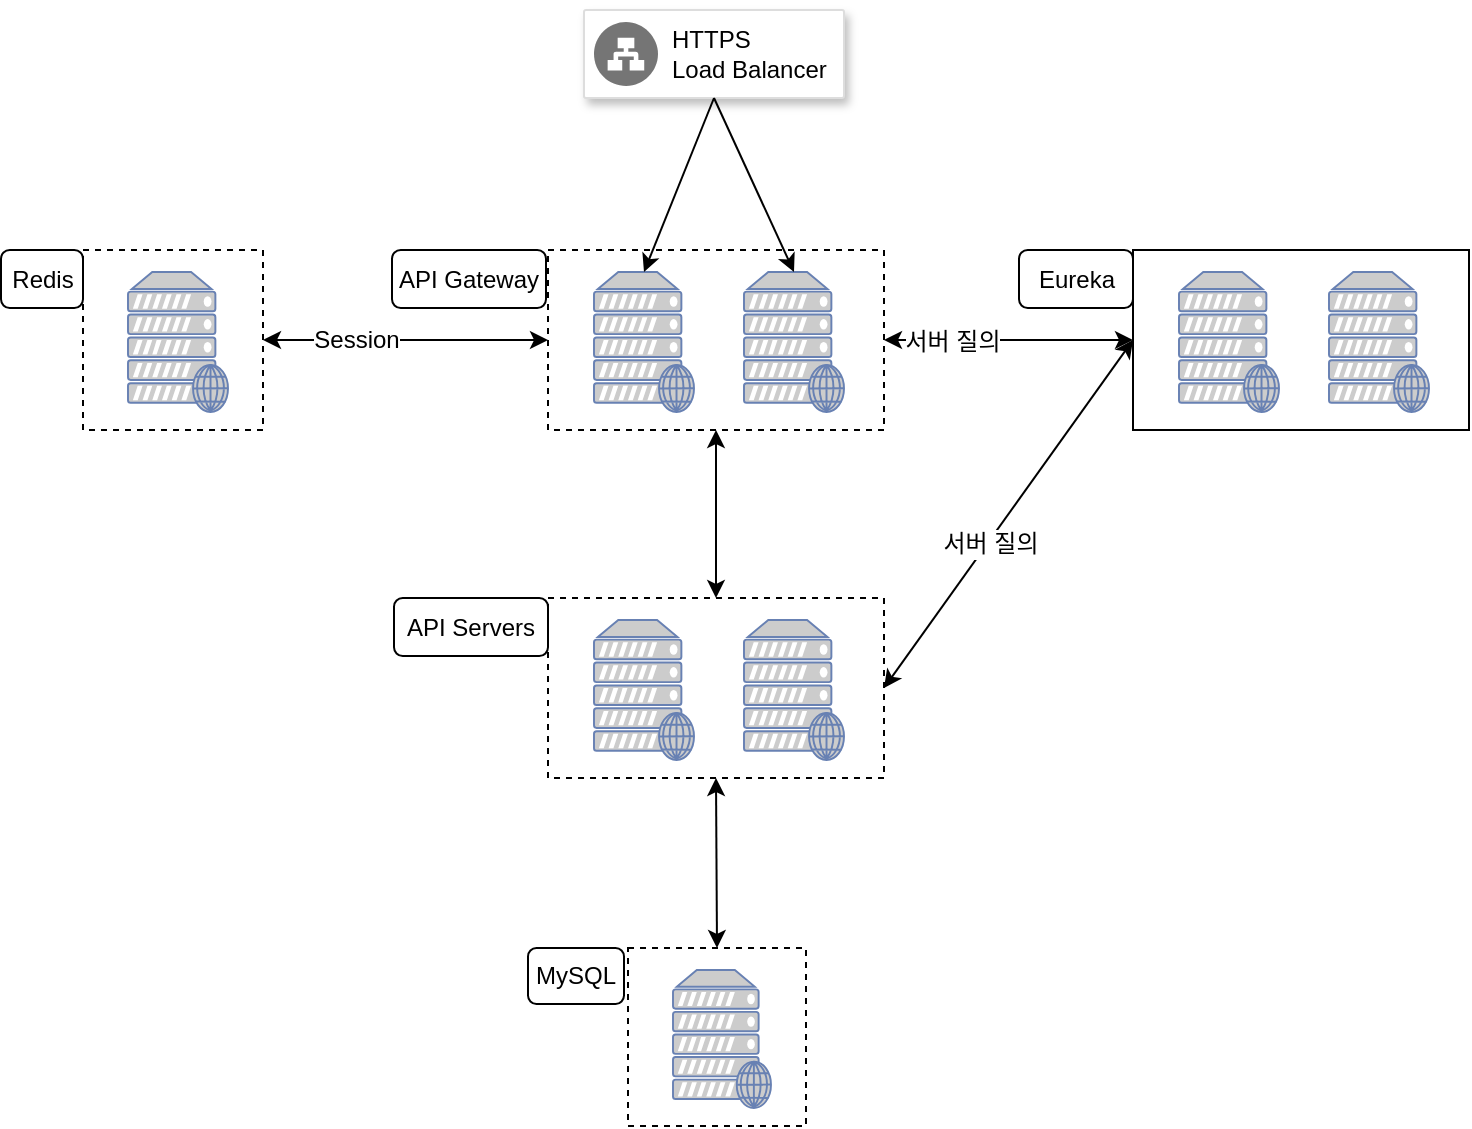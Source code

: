 <mxfile version="11.2.8" type="github" pages="1"><diagram id="opWKcaCTzpE7Nhwgd2wz" name="Page-1"><mxGraphModel dx="1008" dy="531" grid="1" gridSize="10" guides="1" tooltips="1" connect="1" arrows="1" fold="1" page="1" pageScale="1" pageWidth="827" pageHeight="1169" math="0" shadow="0"><root><mxCell id="0"/><mxCell id="1" parent="0"/><mxCell id="PzFYDr_OStBES6LdzA0i-1" value="" style="strokeColor=#dddddd;fillColor=#ffffff;shadow=1;strokeWidth=1;rounded=1;absoluteArcSize=1;arcSize=2;" vertex="1" parent="1"><mxGeometry x="305" y="120" width="130" height="44" as="geometry"/></mxCell><mxCell id="PzFYDr_OStBES6LdzA0i-2" value="HTTPS&#10;Load Balancer" style="dashed=0;connectable=0;html=1;fillColor=#757575;strokeColor=none;shape=mxgraph.gcp2.network_load_balancer;part=1;labelPosition=right;verticalLabelPosition=middle;align=left;verticalAlign=middle;spacingLeft=5;fontColor=#000000;fontSize=12;" vertex="1" parent="PzFYDr_OStBES6LdzA0i-1"><mxGeometry y="0.5" width="32" height="32" relative="1" as="geometry"><mxPoint x="5" y="-16" as="offset"/></mxGeometry></mxCell><mxCell id="PzFYDr_OStBES6LdzA0i-9" value="" style="rounded=0;whiteSpace=wrap;html=1;dashed=1;" vertex="1" parent="1"><mxGeometry x="287" y="240" width="168" height="90" as="geometry"/></mxCell><mxCell id="PzFYDr_OStBES6LdzA0i-7" value="" style="fontColor=#0066CC;verticalAlign=top;verticalLabelPosition=bottom;labelPosition=center;align=center;html=1;outlineConnect=0;fillColor=#CCCCCC;strokeColor=#6881B3;gradientColor=none;gradientDirection=north;strokeWidth=2;shape=mxgraph.networks.web_server;" vertex="1" parent="1"><mxGeometry x="310" y="251" width="50" height="70" as="geometry"/></mxCell><mxCell id="PzFYDr_OStBES6LdzA0i-10" value="API Gateway" style="rounded=1;whiteSpace=wrap;html=1;" vertex="1" parent="1"><mxGeometry x="209" y="240" width="77" height="29" as="geometry"/></mxCell><mxCell id="PzFYDr_OStBES6LdzA0i-12" value="" style="fontColor=#0066CC;verticalAlign=top;verticalLabelPosition=bottom;labelPosition=center;align=center;html=1;outlineConnect=0;fillColor=#CCCCCC;strokeColor=#6881B3;gradientColor=none;gradientDirection=north;strokeWidth=2;shape=mxgraph.networks.web_server;" vertex="1" parent="1"><mxGeometry x="385" y="251" width="50" height="70" as="geometry"/></mxCell><mxCell id="PzFYDr_OStBES6LdzA0i-13" value="" style="endArrow=classic;html=1;entryX=0.5;entryY=0;entryDx=0;entryDy=0;entryPerimeter=0;" edge="1" parent="1" target="PzFYDr_OStBES6LdzA0i-7"><mxGeometry width="50" height="50" relative="1" as="geometry"><mxPoint x="370" y="164" as="sourcePoint"/><mxPoint x="200" y="30" as="targetPoint"/></mxGeometry></mxCell><mxCell id="PzFYDr_OStBES6LdzA0i-14" value="" style="endArrow=classic;html=1;entryX=0.5;entryY=0;entryDx=0;entryDy=0;entryPerimeter=0;exitX=0.5;exitY=1;exitDx=0;exitDy=0;" edge="1" parent="1" source="PzFYDr_OStBES6LdzA0i-1" target="PzFYDr_OStBES6LdzA0i-12"><mxGeometry width="50" height="50" relative="1" as="geometry"><mxPoint x="370" y="160" as="sourcePoint"/><mxPoint x="220" y="250" as="targetPoint"/></mxGeometry></mxCell><mxCell id="PzFYDr_OStBES6LdzA0i-17" value="" style="rounded=0;whiteSpace=wrap;html=1;" vertex="1" parent="1"><mxGeometry x="579.5" y="240" width="168" height="90" as="geometry"/></mxCell><mxCell id="PzFYDr_OStBES6LdzA0i-18" value="" style="fontColor=#0066CC;verticalAlign=top;verticalLabelPosition=bottom;labelPosition=center;align=center;html=1;outlineConnect=0;fillColor=#CCCCCC;strokeColor=#6881B3;gradientColor=none;gradientDirection=north;strokeWidth=2;shape=mxgraph.networks.web_server;" vertex="1" parent="1"><mxGeometry x="602.5" y="251" width="50" height="70" as="geometry"/></mxCell><mxCell id="PzFYDr_OStBES6LdzA0i-19" value="Eureka" style="rounded=1;whiteSpace=wrap;html=1;" vertex="1" parent="1"><mxGeometry x="522.5" y="240" width="57" height="29" as="geometry"/></mxCell><mxCell id="PzFYDr_OStBES6LdzA0i-20" value="" style="fontColor=#0066CC;verticalAlign=top;verticalLabelPosition=bottom;labelPosition=center;align=center;html=1;outlineConnect=0;fillColor=#CCCCCC;strokeColor=#6881B3;gradientColor=none;gradientDirection=north;strokeWidth=2;shape=mxgraph.networks.web_server;" vertex="1" parent="1"><mxGeometry x="677.5" y="251" width="50" height="70" as="geometry"/></mxCell><mxCell id="PzFYDr_OStBES6LdzA0i-25" value="" style="endArrow=classic;startArrow=classic;html=1;entryX=1;entryY=0.5;entryDx=0;entryDy=0;exitX=0;exitY=0.5;exitDx=0;exitDy=0;" edge="1" parent="1" source="PzFYDr_OStBES6LdzA0i-17" target="PzFYDr_OStBES6LdzA0i-9"><mxGeometry width="50" height="50" relative="1" as="geometry"><mxPoint x="140" y="360" as="sourcePoint"/><mxPoint x="190" y="310" as="targetPoint"/></mxGeometry></mxCell><mxCell id="PzFYDr_OStBES6LdzA0i-41" value="서버 질의" style="text;html=1;resizable=0;points=[];align=center;verticalAlign=middle;labelBackgroundColor=#ffffff;" vertex="1" connectable="0" parent="PzFYDr_OStBES6LdzA0i-25"><mxGeometry x="0.459" y="1" relative="1" as="geometry"><mxPoint as="offset"/></mxGeometry></mxCell><mxCell id="PzFYDr_OStBES6LdzA0i-26" value="" style="rounded=0;whiteSpace=wrap;html=1;dashed=1;" vertex="1" parent="1"><mxGeometry x="287" y="414" width="168" height="90" as="geometry"/></mxCell><mxCell id="PzFYDr_OStBES6LdzA0i-27" value="" style="fontColor=#0066CC;verticalAlign=top;verticalLabelPosition=bottom;labelPosition=center;align=center;html=1;outlineConnect=0;fillColor=#CCCCCC;strokeColor=#6881B3;gradientColor=none;gradientDirection=north;strokeWidth=2;shape=mxgraph.networks.web_server;" vertex="1" parent="1"><mxGeometry x="310" y="425" width="50" height="70" as="geometry"/></mxCell><mxCell id="PzFYDr_OStBES6LdzA0i-28" value="API Servers" style="rounded=1;whiteSpace=wrap;html=1;" vertex="1" parent="1"><mxGeometry x="210" y="414" width="77" height="29" as="geometry"/></mxCell><mxCell id="PzFYDr_OStBES6LdzA0i-29" value="" style="fontColor=#0066CC;verticalAlign=top;verticalLabelPosition=bottom;labelPosition=center;align=center;html=1;outlineConnect=0;fillColor=#CCCCCC;strokeColor=#6881B3;gradientColor=none;gradientDirection=north;strokeWidth=2;shape=mxgraph.networks.web_server;" vertex="1" parent="1"><mxGeometry x="385" y="425" width="50" height="70" as="geometry"/></mxCell><mxCell id="PzFYDr_OStBES6LdzA0i-30" value="" style="endArrow=classic;startArrow=classic;html=1;entryX=0.5;entryY=1;entryDx=0;entryDy=0;exitX=0.5;exitY=0;exitDx=0;exitDy=0;" edge="1" parent="1" source="PzFYDr_OStBES6LdzA0i-26" target="PzFYDr_OStBES6LdzA0i-9"><mxGeometry width="50" height="50" relative="1" as="geometry"><mxPoint x="589.5" y="295" as="sourcePoint"/><mxPoint x="465" y="295" as="targetPoint"/></mxGeometry></mxCell><mxCell id="PzFYDr_OStBES6LdzA0i-31" value="" style="endArrow=classic;startArrow=classic;html=1;entryX=1;entryY=0.5;entryDx=0;entryDy=0;exitX=0;exitY=0.5;exitDx=0;exitDy=0;" edge="1" parent="1" source="PzFYDr_OStBES6LdzA0i-17" target="PzFYDr_OStBES6LdzA0i-26"><mxGeometry width="50" height="50" relative="1" as="geometry"><mxPoint x="381" y="450.0" as="sourcePoint"/><mxPoint x="381" y="340.0" as="targetPoint"/></mxGeometry></mxCell><mxCell id="PzFYDr_OStBES6LdzA0i-42" value="서버 질의" style="text;html=1;resizable=0;points=[];align=center;verticalAlign=middle;labelBackgroundColor=#ffffff;" vertex="1" connectable="0" parent="PzFYDr_OStBES6LdzA0i-31"><mxGeometry x="0.171" relative="1" as="geometry"><mxPoint x="1" as="offset"/></mxGeometry></mxCell><mxCell id="PzFYDr_OStBES6LdzA0i-32" value="" style="rounded=0;whiteSpace=wrap;html=1;dashed=1;" vertex="1" parent="1"><mxGeometry x="54.5" y="240" width="90" height="90" as="geometry"/></mxCell><mxCell id="PzFYDr_OStBES6LdzA0i-33" value="" style="fontColor=#0066CC;verticalAlign=top;verticalLabelPosition=bottom;labelPosition=center;align=center;html=1;outlineConnect=0;fillColor=#CCCCCC;strokeColor=#6881B3;gradientColor=none;gradientDirection=north;strokeWidth=2;shape=mxgraph.networks.web_server;" vertex="1" parent="1"><mxGeometry x="77" y="251" width="50" height="70" as="geometry"/></mxCell><mxCell id="PzFYDr_OStBES6LdzA0i-34" value="Redis" style="rounded=1;whiteSpace=wrap;html=1;" vertex="1" parent="1"><mxGeometry x="13.5" y="240" width="41" height="29" as="geometry"/></mxCell><mxCell id="PzFYDr_OStBES6LdzA0i-36" value="" style="rounded=0;whiteSpace=wrap;html=1;dashed=1;" vertex="1" parent="1"><mxGeometry x="327" y="589" width="89" height="89" as="geometry"/></mxCell><mxCell id="PzFYDr_OStBES6LdzA0i-37" value="" style="fontColor=#0066CC;verticalAlign=top;verticalLabelPosition=bottom;labelPosition=center;align=center;html=1;outlineConnect=0;fillColor=#CCCCCC;strokeColor=#6881B3;gradientColor=none;gradientDirection=north;strokeWidth=2;shape=mxgraph.networks.web_server;" vertex="1" parent="1"><mxGeometry x="349.5" y="600" width="49" height="69" as="geometry"/></mxCell><mxCell id="PzFYDr_OStBES6LdzA0i-38" value="MySQL" style="rounded=1;whiteSpace=wrap;html=1;" vertex="1" parent="1"><mxGeometry x="277" y="589" width="48" height="28" as="geometry"/></mxCell><mxCell id="PzFYDr_OStBES6LdzA0i-39" value="" style="endArrow=classic;startArrow=classic;html=1;entryX=0;entryY=0.5;entryDx=0;entryDy=0;exitX=1;exitY=0.5;exitDx=0;exitDy=0;" edge="1" parent="1" source="PzFYDr_OStBES6LdzA0i-32" target="PzFYDr_OStBES6LdzA0i-9"><mxGeometry width="50" height="50" relative="1" as="geometry"><mxPoint x="130" y="230" as="sourcePoint"/><mxPoint x="180" y="180" as="targetPoint"/></mxGeometry></mxCell><mxCell id="PzFYDr_OStBES6LdzA0i-40" value="Session" style="text;html=1;resizable=0;points=[];align=center;verticalAlign=middle;labelBackgroundColor=#ffffff;" vertex="1" connectable="0" parent="PzFYDr_OStBES6LdzA0i-39"><mxGeometry x="-0.349" relative="1" as="geometry"><mxPoint as="offset"/></mxGeometry></mxCell><mxCell id="PzFYDr_OStBES6LdzA0i-43" value="" style="endArrow=classic;startArrow=classic;html=1;entryX=0.5;entryY=1;entryDx=0;entryDy=0;exitX=0.5;exitY=0;exitDx=0;exitDy=0;" edge="1" parent="1" source="PzFYDr_OStBES6LdzA0i-36" target="PzFYDr_OStBES6LdzA0i-26"><mxGeometry width="50" height="50" relative="1" as="geometry"><mxPoint x="381" y="450.0" as="sourcePoint"/><mxPoint x="381" y="340.0" as="targetPoint"/></mxGeometry></mxCell></root></mxGraphModel></diagram></mxfile>